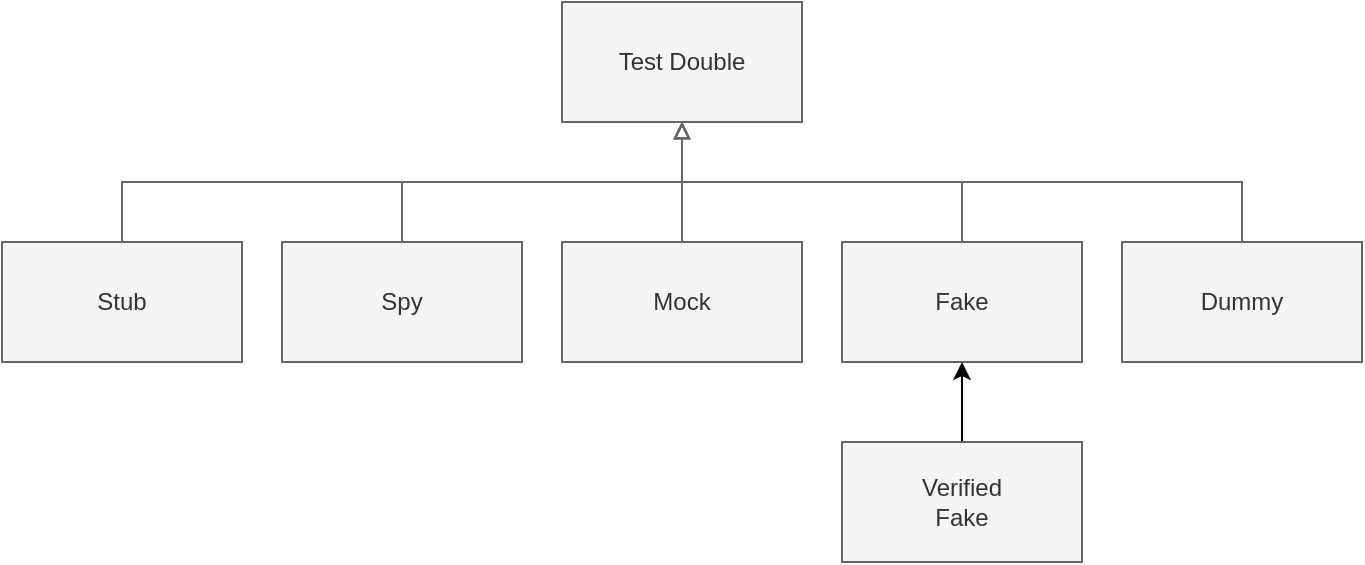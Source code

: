 <mxfile version="22.1.2" type="device">
  <diagram name="Page-1" id="pz1xcNxsk4nLI6zJvev4">
    <mxGraphModel dx="1195" dy="797" grid="1" gridSize="10" guides="1" tooltips="1" connect="1" arrows="1" fold="1" page="1" pageScale="1" pageWidth="850" pageHeight="1100" math="0" shadow="0">
      <root>
        <mxCell id="0" />
        <mxCell id="1" parent="0" />
        <mxCell id="8q7Hbazpvq3iPKnVhF_9-1" value="Test Double" style="rounded=0;whiteSpace=wrap;html=1;fillColor=#f5f5f5;fontColor=#333333;strokeColor=#666666;" parent="1" vertex="1">
          <mxGeometry x="360" y="40" width="120" height="60" as="geometry" />
        </mxCell>
        <mxCell id="8q7Hbazpvq3iPKnVhF_9-9" style="edgeStyle=orthogonalEdgeStyle;rounded=0;orthogonalLoop=1;jettySize=auto;html=1;entryX=0.5;entryY=1;entryDx=0;entryDy=0;fillColor=#f5f5f5;strokeColor=#666666;endArrow=block;endFill=0;" parent="1" source="8q7Hbazpvq3iPKnVhF_9-2" target="8q7Hbazpvq3iPKnVhF_9-1" edge="1">
          <mxGeometry relative="1" as="geometry">
            <Array as="points">
              <mxPoint x="140" y="130" />
              <mxPoint x="420" y="130" />
            </Array>
          </mxGeometry>
        </mxCell>
        <mxCell id="8q7Hbazpvq3iPKnVhF_9-2" value="Stub" style="rounded=0;whiteSpace=wrap;html=1;fillColor=#f5f5f5;fontColor=#333333;strokeColor=#666666;" parent="1" vertex="1">
          <mxGeometry x="80" y="160" width="120" height="60" as="geometry" />
        </mxCell>
        <mxCell id="8q7Hbazpvq3iPKnVhF_9-8" style="edgeStyle=orthogonalEdgeStyle;rounded=0;orthogonalLoop=1;jettySize=auto;html=1;exitX=0.5;exitY=0;exitDx=0;exitDy=0;fillColor=#f5f5f5;strokeColor=#666666;endArrow=block;endFill=0;" parent="1" source="8q7Hbazpvq3iPKnVhF_9-3" target="8q7Hbazpvq3iPKnVhF_9-1" edge="1">
          <mxGeometry relative="1" as="geometry" />
        </mxCell>
        <mxCell id="8q7Hbazpvq3iPKnVhF_9-3" value="Spy" style="rounded=0;whiteSpace=wrap;html=1;fillColor=#f5f5f5;fontColor=#333333;strokeColor=#666666;" parent="1" vertex="1">
          <mxGeometry x="220" y="160" width="120" height="60" as="geometry" />
        </mxCell>
        <mxCell id="8q7Hbazpvq3iPKnVhF_9-7" style="edgeStyle=orthogonalEdgeStyle;rounded=0;orthogonalLoop=1;jettySize=auto;html=1;exitX=0.5;exitY=0;exitDx=0;exitDy=0;entryX=0.5;entryY=1;entryDx=0;entryDy=0;fillColor=#f5f5f5;strokeColor=#666666;endArrow=block;endFill=0;" parent="1" source="8q7Hbazpvq3iPKnVhF_9-4" target="8q7Hbazpvq3iPKnVhF_9-1" edge="1">
          <mxGeometry relative="1" as="geometry" />
        </mxCell>
        <mxCell id="8q7Hbazpvq3iPKnVhF_9-4" value="Mock" style="rounded=0;whiteSpace=wrap;html=1;fillColor=#f5f5f5;fontColor=#333333;strokeColor=#666666;" parent="1" vertex="1">
          <mxGeometry x="360" y="160" width="120" height="60" as="geometry" />
        </mxCell>
        <mxCell id="8q7Hbazpvq3iPKnVhF_9-10" style="edgeStyle=orthogonalEdgeStyle;rounded=0;orthogonalLoop=1;jettySize=auto;html=1;entryX=0.5;entryY=1;entryDx=0;entryDy=0;fillColor=#f5f5f5;strokeColor=#666666;endArrow=block;endFill=0;" parent="1" source="8q7Hbazpvq3iPKnVhF_9-5" target="8q7Hbazpvq3iPKnVhF_9-1" edge="1">
          <mxGeometry relative="1" as="geometry">
            <Array as="points">
              <mxPoint x="560" y="130" />
              <mxPoint x="420" y="130" />
            </Array>
          </mxGeometry>
        </mxCell>
        <mxCell id="8q7Hbazpvq3iPKnVhF_9-5" value="Fake" style="rounded=0;whiteSpace=wrap;html=1;fillColor=#f5f5f5;fontColor=#333333;strokeColor=#666666;" parent="1" vertex="1">
          <mxGeometry x="500" y="160" width="120" height="60" as="geometry" />
        </mxCell>
        <mxCell id="8q7Hbazpvq3iPKnVhF_9-11" style="edgeStyle=orthogonalEdgeStyle;rounded=0;orthogonalLoop=1;jettySize=auto;html=1;entryX=0.5;entryY=1;entryDx=0;entryDy=0;fillColor=#f5f5f5;strokeColor=#666666;endArrow=block;endFill=0;" parent="1" source="8q7Hbazpvq3iPKnVhF_9-6" target="8q7Hbazpvq3iPKnVhF_9-1" edge="1">
          <mxGeometry relative="1" as="geometry">
            <Array as="points">
              <mxPoint x="700" y="130" />
              <mxPoint x="420" y="130" />
            </Array>
          </mxGeometry>
        </mxCell>
        <mxCell id="8q7Hbazpvq3iPKnVhF_9-6" value="Dummy" style="rounded=0;whiteSpace=wrap;html=1;fillColor=#f5f5f5;fontColor=#333333;strokeColor=#666666;" parent="1" vertex="1">
          <mxGeometry x="640" y="160" width="120" height="60" as="geometry" />
        </mxCell>
        <mxCell id="TgNDdZ0WzxCwfScbKFat-2" style="edgeStyle=orthogonalEdgeStyle;rounded=0;orthogonalLoop=1;jettySize=auto;html=1;exitX=0.5;exitY=0;exitDx=0;exitDy=0;" edge="1" parent="1" source="TgNDdZ0WzxCwfScbKFat-1" target="8q7Hbazpvq3iPKnVhF_9-5">
          <mxGeometry relative="1" as="geometry" />
        </mxCell>
        <mxCell id="TgNDdZ0WzxCwfScbKFat-1" value="Verified&lt;br&gt;Fake" style="rounded=0;whiteSpace=wrap;html=1;fillColor=#f5f5f5;fontColor=#333333;strokeColor=#666666;" vertex="1" parent="1">
          <mxGeometry x="500" y="260" width="120" height="60" as="geometry" />
        </mxCell>
      </root>
    </mxGraphModel>
  </diagram>
</mxfile>
